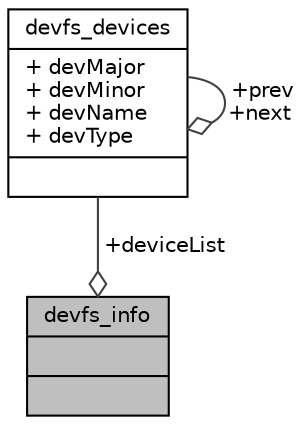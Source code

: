 digraph "devfs_info"
{
 // LATEX_PDF_SIZE
  edge [fontname="Helvetica",fontsize="10",labelfontname="Helvetica",labelfontsize="10"];
  node [fontname="Helvetica",fontsize="10",shape=record];
  Node1 [label="{devfs_info\n||}",height=0.2,width=0.4,color="black", fillcolor="grey75", style="filled", fontcolor="black",tooltip=" "];
  Node2 -> Node1 [color="grey25",fontsize="10",style="solid",label=" +deviceList" ,arrowhead="odiamond",fontname="Helvetica"];
  Node2 [label="{devfs_devices\n|+ devMajor\l+ devMinor\l+ devName\l+ devType\l|}",height=0.2,width=0.4,color="black", fillcolor="white", style="filled",URL="$structdevfs__devices.html",tooltip=" "];
  Node2 -> Node2 [color="grey25",fontsize="10",style="solid",label=" +prev\n+next" ,arrowhead="odiamond",fontname="Helvetica"];
}

